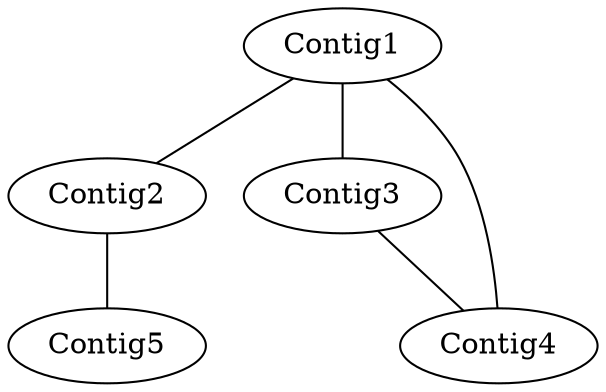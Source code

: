 strict graph ""{
Contig1;
Contig2;
Contig3;
Contig4;
Contig5;
Contig1 -- Contig2 [weight = 2];
Contig1 -- Contig3 [weight = 3];
Contig1 -- Contig4 [weight = 4];
Contig3 -- Contig4 [weight = 1];
Contig2 -- Contig5 [weight = 1];
}